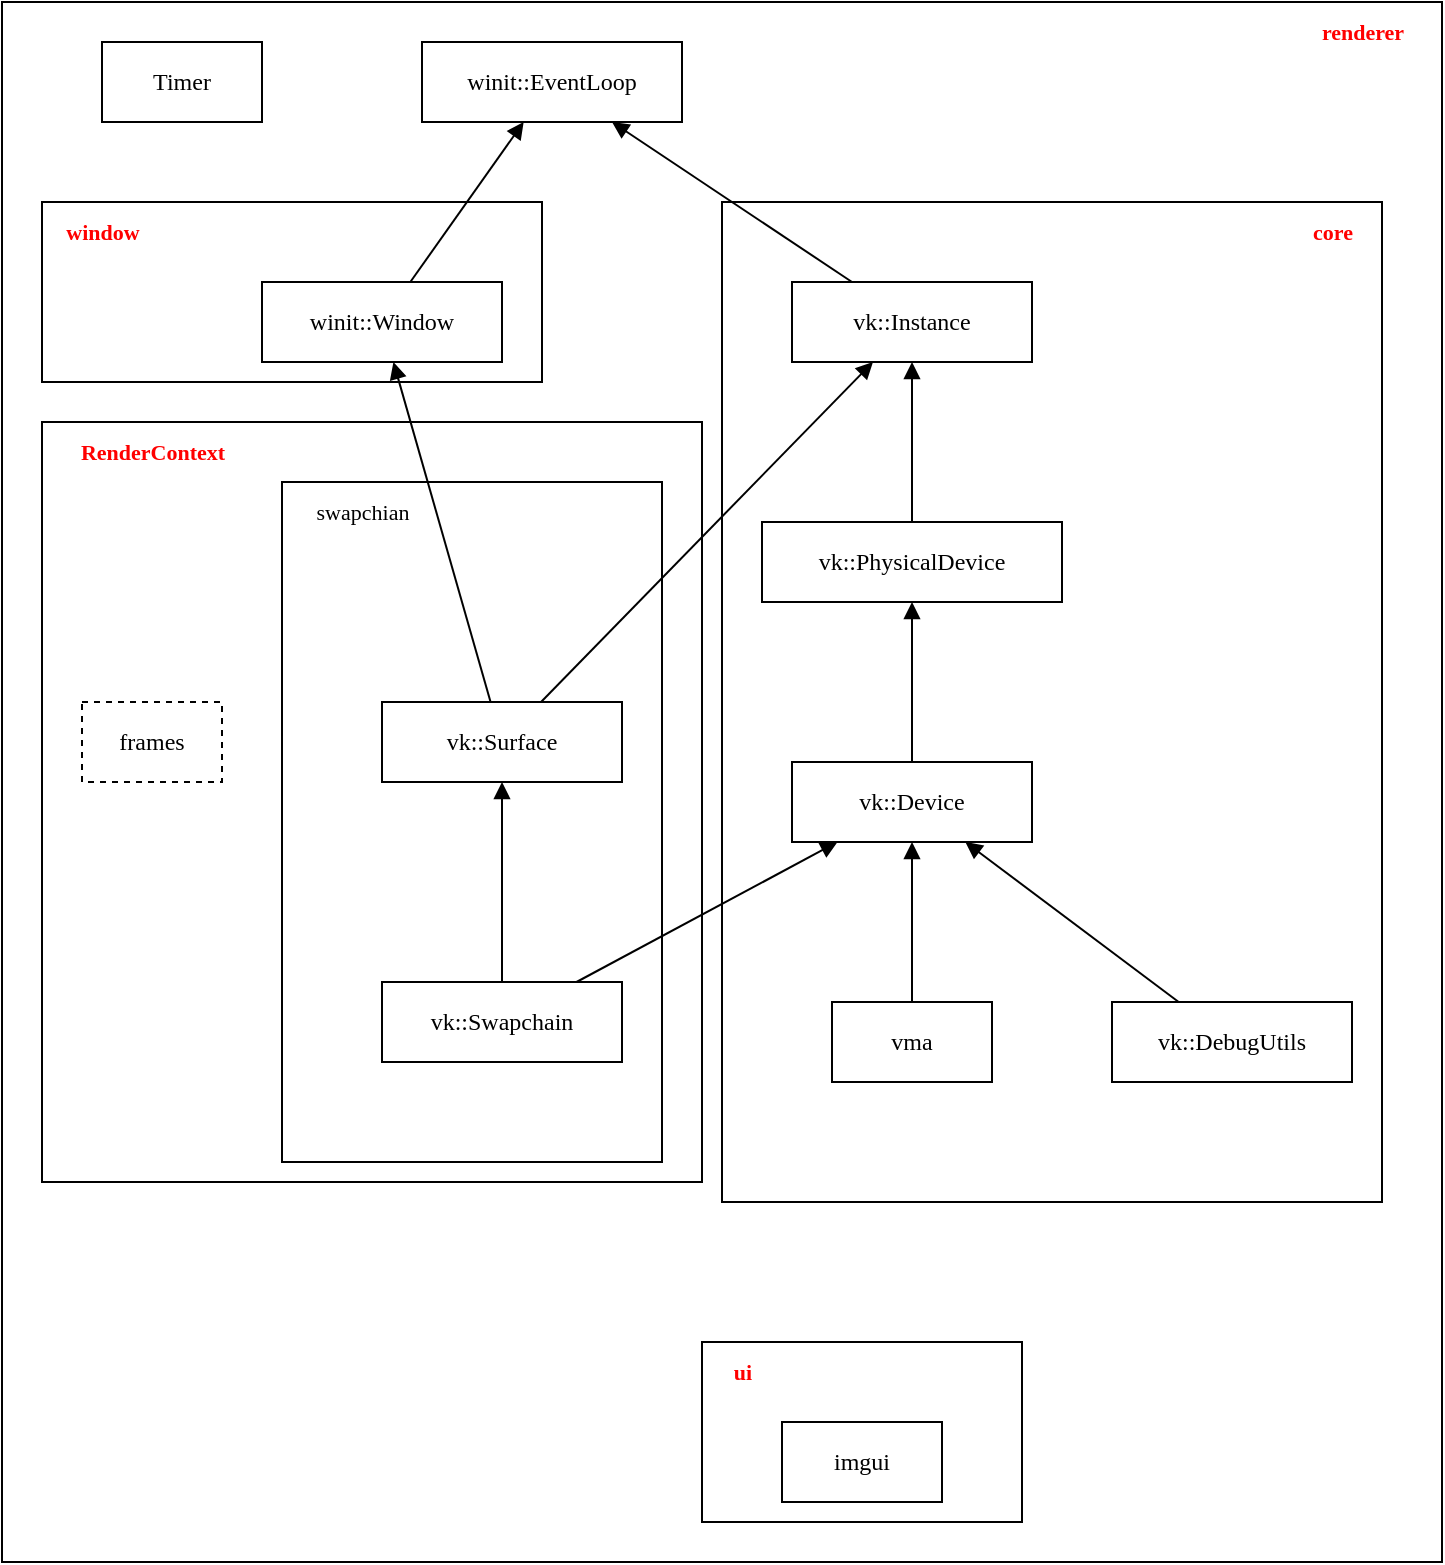 <mxfile version="22.1.22" type="embed">
  <diagram id="23iRSUPoRavnBvh4doch" name="Page-1">
    <mxGraphModel dx="976" dy="880" grid="1" gridSize="10" guides="1" tooltips="1" connect="1" arrows="1" fold="1" page="1" pageScale="1" pageWidth="1169" pageHeight="827" math="0" shadow="0">
      <root>
        <mxCell id="0" />
        <mxCell id="1" parent="0" />
        <mxCell id="42" value="" style="rounded=0;whiteSpace=wrap;html=1;fontFamily=Helvetica;fontSize=11;fontColor=default;arcSize=3;" vertex="1" parent="1">
          <mxGeometry x="30" y="60" width="720" height="780" as="geometry" />
        </mxCell>
        <mxCell id="40" value="" style="rounded=0;whiteSpace=wrap;html=1;fontFamily=Helvetica;fontSize=11;fontColor=default;" vertex="1" parent="1">
          <mxGeometry x="50" y="160" width="250" height="90" as="geometry" />
        </mxCell>
        <mxCell id="37" value="" style="rounded=0;whiteSpace=wrap;html=1;fontFamily=Lucida Console;fontSize=11;fontColor=default;arcSize=5;" vertex="1" parent="1">
          <mxGeometry x="390" y="160" width="330" height="500" as="geometry" />
        </mxCell>
        <mxCell id="35" value="" style="rounded=0;whiteSpace=wrap;html=1;fontFamily=Lucida Console;fontSize=11;fontColor=default;" vertex="1" parent="1">
          <mxGeometry x="380" y="730" width="160" height="90" as="geometry" />
        </mxCell>
        <mxCell id="30" value="" style="rounded=0;whiteSpace=wrap;html=1;fontFamily=Lucida Console;fontSize=11;fontColor=default;arcSize=4;" vertex="1" parent="1">
          <mxGeometry x="50" y="270" width="330" height="380" as="geometry" />
        </mxCell>
        <mxCell id="29" value="" style="rounded=0;whiteSpace=wrap;html=1;fontFamily=Lucida Console;fontSize=11;fontColor=default;" vertex="1" parent="1">
          <mxGeometry x="170" y="300" width="190" height="340" as="geometry" />
        </mxCell>
        <mxCell id="2" value="winit::EventLoop" style="rounded=0;whiteSpace=wrap;html=1;fontFamily=Lucida Console;" vertex="1" parent="1">
          <mxGeometry x="240" y="80" width="130" height="40" as="geometry" />
        </mxCell>
        <mxCell id="14" style="rounded=0;orthogonalLoop=1;jettySize=auto;html=1;endArrow=block;endFill=1;fontFamily=Lucida Console;" edge="1" parent="1" source="3" target="2">
          <mxGeometry relative="1" as="geometry" />
        </mxCell>
        <mxCell id="3" value="vk::Instance" style="rounded=0;whiteSpace=wrap;html=1;fontFamily=Lucida Console;" vertex="1" parent="1">
          <mxGeometry x="425" y="200" width="120" height="40" as="geometry" />
        </mxCell>
        <mxCell id="18" style="edgeStyle=none;shape=connector;rounded=0;orthogonalLoop=1;jettySize=auto;html=1;labelBackgroundColor=default;strokeColor=default;align=center;verticalAlign=middle;fontFamily=Lucida Console;fontSize=11;fontColor=default;endArrow=block;endFill=1;" edge="1" parent="1" source="4" target="5">
          <mxGeometry relative="1" as="geometry" />
        </mxCell>
        <mxCell id="4" value="vk::Device" style="rounded=0;whiteSpace=wrap;html=1;fontFamily=Lucida Console;" vertex="1" parent="1">
          <mxGeometry x="425" y="440" width="120" height="40" as="geometry" />
        </mxCell>
        <mxCell id="17" style="edgeStyle=none;shape=connector;rounded=0;orthogonalLoop=1;jettySize=auto;html=1;labelBackgroundColor=default;strokeColor=default;align=center;verticalAlign=middle;fontFamily=Lucida Console;fontSize=11;fontColor=default;endArrow=block;endFill=1;" edge="1" parent="1" source="5" target="3">
          <mxGeometry relative="1" as="geometry" />
        </mxCell>
        <mxCell id="5" value="vk::PhysicalDevice" style="rounded=0;whiteSpace=wrap;html=1;fontFamily=Lucida Console;" vertex="1" parent="1">
          <mxGeometry x="410" y="320" width="150" height="40" as="geometry" />
        </mxCell>
        <mxCell id="27" style="edgeStyle=none;shape=connector;rounded=0;orthogonalLoop=1;jettySize=auto;html=1;labelBackgroundColor=default;strokeColor=default;align=center;verticalAlign=middle;fontFamily=Lucida Console;fontSize=11;fontColor=default;endArrow=block;endFill=1;" edge="1" parent="1" source="6" target="4">
          <mxGeometry relative="1" as="geometry" />
        </mxCell>
        <mxCell id="28" style="edgeStyle=none;shape=connector;rounded=0;orthogonalLoop=1;jettySize=auto;html=1;labelBackgroundColor=default;strokeColor=default;align=center;verticalAlign=middle;fontFamily=Lucida Console;fontSize=11;fontColor=default;endArrow=block;endFill=1;" edge="1" parent="1" source="6" target="7">
          <mxGeometry relative="1" as="geometry" />
        </mxCell>
        <mxCell id="6" value="vk::Swapchain" style="rounded=0;whiteSpace=wrap;html=1;fontFamily=Lucida Console;" vertex="1" parent="1">
          <mxGeometry x="220" y="550" width="120" height="40" as="geometry" />
        </mxCell>
        <mxCell id="25" style="edgeStyle=none;shape=connector;rounded=0;orthogonalLoop=1;jettySize=auto;html=1;labelBackgroundColor=default;strokeColor=default;align=center;verticalAlign=middle;fontFamily=Lucida Console;fontSize=11;fontColor=default;endArrow=block;endFill=1;" edge="1" parent="1" source="7" target="3">
          <mxGeometry relative="1" as="geometry" />
        </mxCell>
        <mxCell id="26" style="edgeStyle=none;shape=connector;rounded=0;orthogonalLoop=1;jettySize=auto;html=1;labelBackgroundColor=default;strokeColor=default;align=center;verticalAlign=middle;fontFamily=Lucida Console;fontSize=11;fontColor=default;endArrow=block;endFill=1;" edge="1" parent="1" source="7" target="10">
          <mxGeometry relative="1" as="geometry" />
        </mxCell>
        <mxCell id="7" value="vk::Surface" style="rounded=0;whiteSpace=wrap;html=1;fontFamily=Lucida Console;" vertex="1" parent="1">
          <mxGeometry x="220" y="410" width="120" height="40" as="geometry" />
        </mxCell>
        <mxCell id="22" style="edgeStyle=none;shape=connector;rounded=0;orthogonalLoop=1;jettySize=auto;html=1;labelBackgroundColor=default;strokeColor=default;align=center;verticalAlign=middle;fontFamily=Lucida Console;fontSize=11;fontColor=default;endArrow=block;endFill=1;" edge="1" parent="1" source="8" target="4">
          <mxGeometry relative="1" as="geometry" />
        </mxCell>
        <mxCell id="8" value="vma" style="rounded=0;whiteSpace=wrap;html=1;fontFamily=Lucida Console;" vertex="1" parent="1">
          <mxGeometry x="445" y="560" width="80" height="40" as="geometry" />
        </mxCell>
        <mxCell id="9" value="Timer" style="rounded=0;whiteSpace=wrap;html=1;fontFamily=Lucida Console;" vertex="1" parent="1">
          <mxGeometry x="80" y="80" width="80" height="40" as="geometry" />
        </mxCell>
        <mxCell id="12" style="rounded=0;orthogonalLoop=1;jettySize=auto;html=1;endArrow=block;endFill=1;fontFamily=Lucida Console;" edge="1" parent="1" source="10" target="2">
          <mxGeometry relative="1" as="geometry" />
        </mxCell>
        <mxCell id="10" value="winit::Window" style="rounded=0;whiteSpace=wrap;html=1;fontFamily=Lucida Console;" vertex="1" parent="1">
          <mxGeometry x="160" y="200" width="120" height="40" as="geometry" />
        </mxCell>
        <mxCell id="20" style="edgeStyle=none;shape=connector;rounded=0;orthogonalLoop=1;jettySize=auto;html=1;labelBackgroundColor=default;strokeColor=default;align=center;verticalAlign=middle;fontFamily=Lucida Console;fontSize=11;fontColor=default;endArrow=block;endFill=1;" edge="1" parent="1" source="11" target="4">
          <mxGeometry relative="1" as="geometry" />
        </mxCell>
        <mxCell id="11" value="vk::DebugUtils" style="rounded=0;whiteSpace=wrap;html=1;fontFamily=Lucida Console;" vertex="1" parent="1">
          <mxGeometry x="585" y="560" width="120" height="40" as="geometry" />
        </mxCell>
        <mxCell id="31" value="swapchian" style="text;html=1;align=center;verticalAlign=middle;resizable=0;points=[];autosize=1;strokeColor=none;fillColor=none;fontSize=11;fontFamily=Lucida Console;fontColor=default;" vertex="1" parent="1">
          <mxGeometry x="170" y="300" width="80" height="30" as="geometry" />
        </mxCell>
        <mxCell id="32" value="RenderContext" style="text;html=1;align=center;verticalAlign=middle;resizable=0;points=[];autosize=1;strokeColor=none;fillColor=none;fontSize=11;fontFamily=Lucida Console;fontColor=#FF0000;fontStyle=1" vertex="1" parent="1">
          <mxGeometry x="50" y="270" width="110" height="30" as="geometry" />
        </mxCell>
        <mxCell id="33" value="imgui" style="rounded=0;whiteSpace=wrap;html=1;fontFamily=Lucida Console;" vertex="1" parent="1">
          <mxGeometry x="420" y="770" width="80" height="40" as="geometry" />
        </mxCell>
        <mxCell id="36" value="ui" style="text;html=1;align=center;verticalAlign=middle;resizable=0;points=[];autosize=1;strokeColor=none;fillColor=none;fontSize=11;fontFamily=Lucida Console;fontColor=#FF0000;fontStyle=1" vertex="1" parent="1">
          <mxGeometry x="380" y="730" width="40" height="30" as="geometry" />
        </mxCell>
        <mxCell id="38" value="core" style="text;html=1;align=center;verticalAlign=middle;resizable=0;points=[];autosize=1;strokeColor=none;fillColor=none;fontSize=11;fontFamily=Lucida Console;fontColor=#FF0000;fontStyle=1" vertex="1" parent="1">
          <mxGeometry x="670" y="160" width="50" height="30" as="geometry" />
        </mxCell>
        <mxCell id="39" value="frames" style="rounded=0;whiteSpace=wrap;html=1;fontFamily=Lucida Console;dashed=1;" vertex="1" parent="1">
          <mxGeometry x="70" y="410" width="70" height="40" as="geometry" />
        </mxCell>
        <mxCell id="41" value="window" style="text;html=1;align=center;verticalAlign=middle;resizable=0;points=[];autosize=1;strokeColor=none;fillColor=none;fontSize=11;fontFamily=Lucida Console;fontColor=#FF0000;fontStyle=1" vertex="1" parent="1">
          <mxGeometry x="50" y="160" width="60" height="30" as="geometry" />
        </mxCell>
        <mxCell id="43" value="renderer" style="text;html=1;align=center;verticalAlign=middle;resizable=0;points=[];autosize=1;strokeColor=none;fillColor=none;fontSize=11;fontFamily=Lucida Console;fontColor=#FF0000;fontStyle=1" vertex="1" parent="1">
          <mxGeometry x="670" y="60" width="80" height="30" as="geometry" />
        </mxCell>
      </root>
    </mxGraphModel>
  </diagram>
</mxfile>
